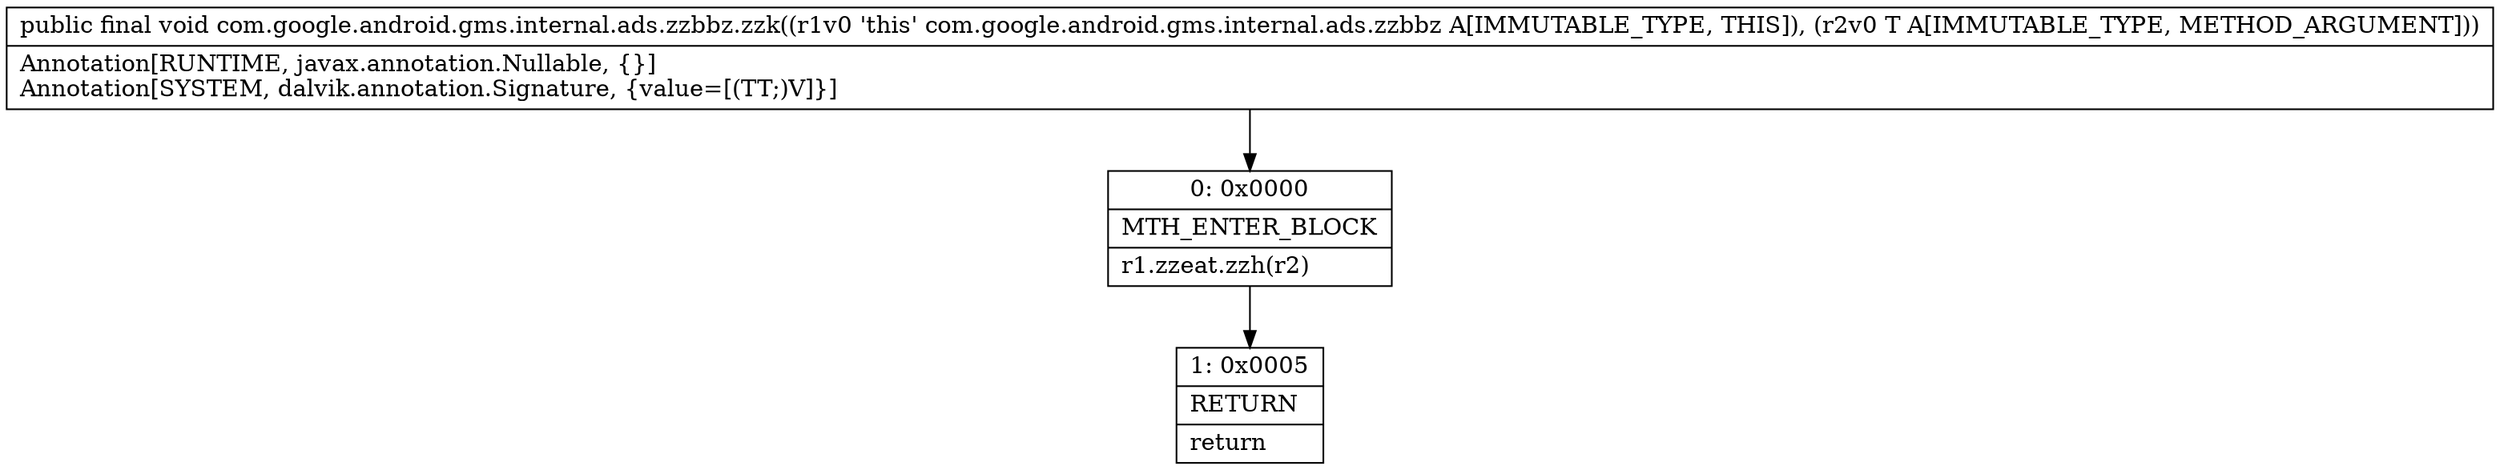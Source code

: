 digraph "CFG forcom.google.android.gms.internal.ads.zzbbz.zzk(Ljava\/lang\/Object;)V" {
Node_0 [shape=record,label="{0\:\ 0x0000|MTH_ENTER_BLOCK\l|r1.zzeat.zzh(r2)\l}"];
Node_1 [shape=record,label="{1\:\ 0x0005|RETURN\l|return\l}"];
MethodNode[shape=record,label="{public final void com.google.android.gms.internal.ads.zzbbz.zzk((r1v0 'this' com.google.android.gms.internal.ads.zzbbz A[IMMUTABLE_TYPE, THIS]), (r2v0 T A[IMMUTABLE_TYPE, METHOD_ARGUMENT]))  | Annotation[RUNTIME, javax.annotation.Nullable, \{\}]\lAnnotation[SYSTEM, dalvik.annotation.Signature, \{value=[(TT;)V]\}]\l}"];
MethodNode -> Node_0;
Node_0 -> Node_1;
}

